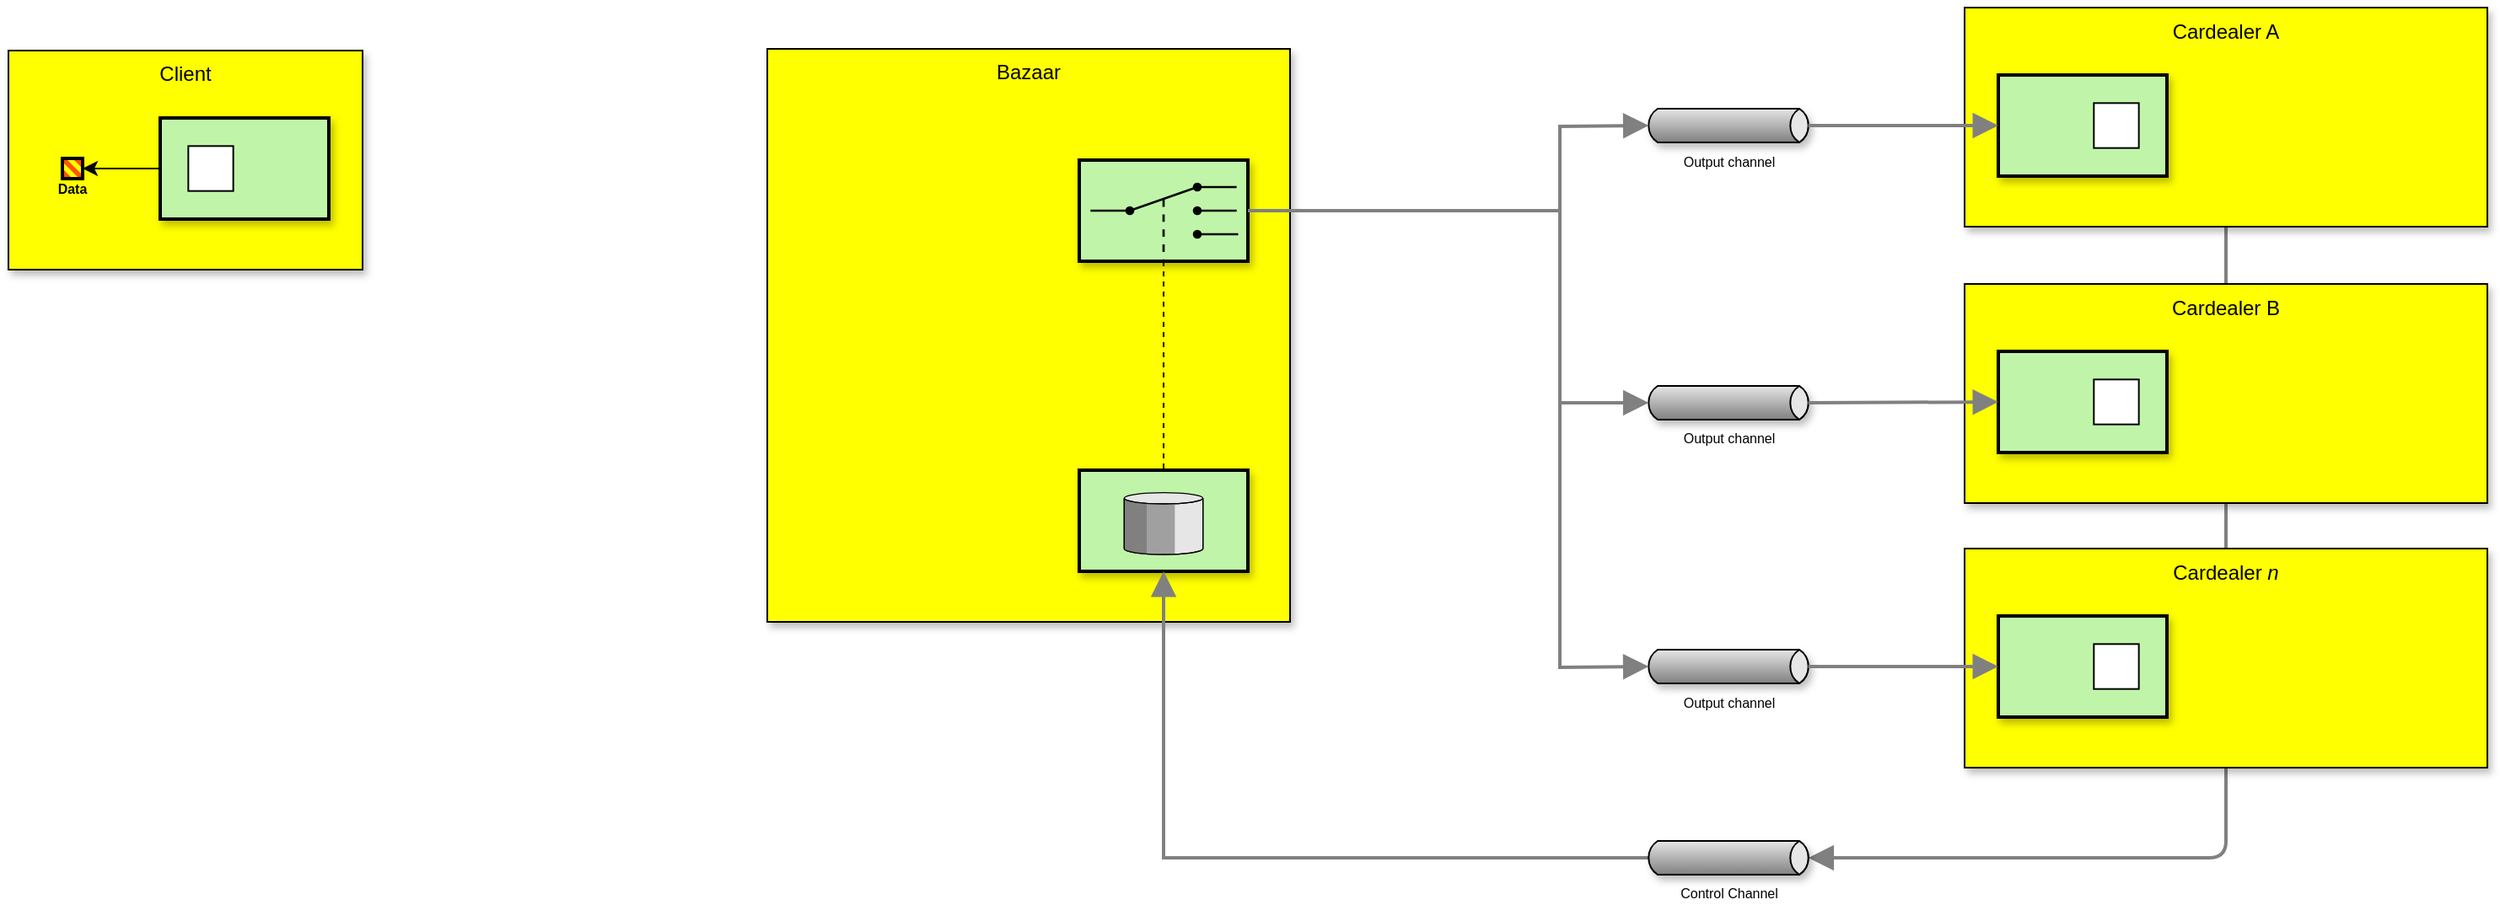 <mxfile version="10.5.2" type="device"><diagram id="vUIkzF6_i8L9vmRWqU7M" name="Page-1"><mxGraphModel dx="2434" dy="1177" grid="1" gridSize="10" guides="1" tooltips="1" connect="1" arrows="1" fold="1" page="0" pageScale="1" pageWidth="827" pageHeight="1169" math="0" shadow="0"><root><mxCell id="0"/><mxCell id="1" parent="0"/><mxCell id="Mn6RaP3FvcB8I4_bRsd--51" value="" style="edgeStyle=none;html=1;strokeColor=#808080;endArrow=block;endSize=10;dashed=0;verticalAlign=bottom;strokeWidth=2;shadow=0;exitX=0.5;exitY=1;exitDx=0;exitDy=0;entryX=1;entryY=0.5;entryDx=-2.7;entryDy=0;entryPerimeter=0;" parent="1" source="Mn6RaP3FvcB8I4_bRsd--6" target="Mn6RaP3FvcB8I4_bRsd--50" edge="1"><mxGeometry width="160" relative="1" as="geometry"><mxPoint x="120" y="560" as="sourcePoint"/><mxPoint x="280" y="560" as="targetPoint"/><Array as="points"><mxPoint x="1065" y="510"/></Array></mxGeometry></mxCell><mxCell id="Mn6RaP3FvcB8I4_bRsd--4" value="Client" style="rounded=0;whiteSpace=wrap;html=1;fillColor=#FFFF00;verticalAlign=top;shadow=1;" parent="1" vertex="1"><mxGeometry x="-250" y="31" width="210" height="130" as="geometry"/></mxCell><mxCell id="Mn6RaP3FvcB8I4_bRsd--20" style="edgeStyle=orthogonalEdgeStyle;rounded=0;orthogonalLoop=1;jettySize=auto;html=1;exitX=0;exitY=0.5;exitDx=0;exitDy=0;entryX=1;entryY=0.5;entryDx=0;entryDy=0;entryPerimeter=0;" parent="1" source="Mn6RaP3FvcB8I4_bRsd--1" target="Mn6RaP3FvcB8I4_bRsd--19" edge="1"><mxGeometry relative="1" as="geometry"/></mxCell><mxCell id="Mn6RaP3FvcB8I4_bRsd--1" value="" style="strokeWidth=2;dashed=0;align=center;fontSize=8;shape=rect;verticalLabelPosition=bottom;verticalAlign=top;fillColor=#c0f5a9;strokeColor=#000000;shadow=1;" parent="1" vertex="1"><mxGeometry x="-160" y="71" width="100" height="60" as="geometry"/></mxCell><mxCell id="Mn6RaP3FvcB8I4_bRsd--2" value="" style="strokeWidth=1;dashed=0;align=center;fontSize=8;shape=rect;fillColor=#ffffff;strokeColor=#000000;" parent="Mn6RaP3FvcB8I4_bRsd--1" vertex="1"><mxGeometry x="16.667" y="16.667" width="26.667" height="26.667" as="geometry"/></mxCell><mxCell id="Mn6RaP3FvcB8I4_bRsd--5" value="Bazaar" style="rounded=0;whiteSpace=wrap;html=1;fillColor=#FFFF00;verticalAlign=top;shadow=1;" parent="1" vertex="1"><mxGeometry x="200" y="30" width="310" height="340" as="geometry"/></mxCell><mxCell id="Mn6RaP3FvcB8I4_bRsd--6" value="Cardealer A" style="rounded=0;whiteSpace=wrap;html=1;fillColor=#FFFF00;verticalAlign=top;shadow=1;" parent="1" vertex="1"><mxGeometry x="910" y="5.5" width="310" height="130" as="geometry"/></mxCell><mxCell id="Mn6RaP3FvcB8I4_bRsd--16" value="" style="strokeWidth=2;outlineConnect=0;dashed=0;align=center;fontSize=8;verticalLabelPosition=bottom;verticalAlign=top;shape=mxgraph.eip.message_store;fillColor=#c0f5a9;strokeColor=#000000;shadow=1;" parent="1" vertex="1"><mxGeometry x="385" y="280" width="100" height="60" as="geometry"/></mxCell><mxCell id="Mn6RaP3FvcB8I4_bRsd--19" value="Data" style="strokeWidth=2;outlineConnect=0;dashed=0;align=center;fontSize=8;shape=mxgraph.eip.message_1;fillColor=#ff5500;strokeColor=#000000;fontStyle=1;verticalAlign=middle;labelPosition=center;verticalLabelPosition=bottom;" parent="1" vertex="1"><mxGeometry x="-218" y="95" width="12" height="12" as="geometry"/></mxCell><mxCell id="Mn6RaP3FvcB8I4_bRsd--22" value="" style="strokeWidth=2;dashed=0;align=center;fontSize=8;shape=rect;verticalLabelPosition=bottom;verticalAlign=top;fillColor=#c0f5a9;strokeColor=#000000;shadow=1;" parent="1" vertex="1"><mxGeometry x="930" y="45.5" width="100" height="60" as="geometry"/></mxCell><mxCell id="Mn6RaP3FvcB8I4_bRsd--23" value="" style="strokeWidth=1;dashed=0;align=center;fontSize=8;shape=rect;fillColor=#ffffff;strokeColor=#000000;" parent="Mn6RaP3FvcB8I4_bRsd--22" vertex="1"><mxGeometry x="56.667" y="16.667" width="26.667" height="26.667" as="geometry"/></mxCell><mxCell id="Mn6RaP3FvcB8I4_bRsd--25" style="edgeStyle=orthogonalEdgeStyle;rounded=0;orthogonalLoop=1;jettySize=auto;html=1;dashed=1;endArrow=none;endFill=0;" parent="1" source="Mn6RaP3FvcB8I4_bRsd--24" target="Mn6RaP3FvcB8I4_bRsd--16" edge="1"><mxGeometry relative="1" as="geometry"/></mxCell><mxCell id="Mn6RaP3FvcB8I4_bRsd--24" value="" style="strokeWidth=2;outlineConnect=0;dashed=0;align=center;fontSize=8;fillColor=#c0f5a9;verticalLabelPosition=bottom;verticalAlign=top;strokeColor=#000000;shape=mxgraph.eip.dynamic_router;shadow=1;" parent="1" vertex="1"><mxGeometry x="385" y="96" width="100" height="60" as="geometry"/></mxCell><mxCell id="Mn6RaP3FvcB8I4_bRsd--26" value="Cardealer B" style="rounded=0;whiteSpace=wrap;html=1;fillColor=#FFFF00;verticalAlign=top;shadow=1;" parent="1" vertex="1"><mxGeometry x="910" y="169.5" width="310" height="130" as="geometry"/></mxCell><mxCell id="Mn6RaP3FvcB8I4_bRsd--27" value="" style="strokeWidth=2;dashed=0;align=center;fontSize=8;shape=rect;verticalLabelPosition=bottom;verticalAlign=top;fillColor=#c0f5a9;strokeColor=#000000;shadow=1;" parent="1" vertex="1"><mxGeometry x="930" y="209.5" width="100" height="60" as="geometry"/></mxCell><mxCell id="Mn6RaP3FvcB8I4_bRsd--28" value="" style="strokeWidth=1;dashed=0;align=center;fontSize=8;shape=rect;fillColor=#ffffff;strokeColor=#000000;" parent="Mn6RaP3FvcB8I4_bRsd--27" vertex="1"><mxGeometry x="56.667" y="16.667" width="26.667" height="26.667" as="geometry"/></mxCell><mxCell id="Mn6RaP3FvcB8I4_bRsd--29" value="Cardealer &lt;i&gt;n&lt;/i&gt;" style="rounded=0;whiteSpace=wrap;html=1;fillColor=#FFFF00;verticalAlign=top;shadow=1;" parent="1" vertex="1"><mxGeometry x="910" y="326.5" width="310" height="130" as="geometry"/></mxCell><mxCell id="Mn6RaP3FvcB8I4_bRsd--30" value="" style="strokeWidth=2;dashed=0;align=center;fontSize=8;shape=rect;verticalLabelPosition=bottom;verticalAlign=top;fillColor=#c0f5a9;strokeColor=#000000;shadow=1;" parent="1" vertex="1"><mxGeometry x="930" y="366.5" width="100" height="60" as="geometry"/></mxCell><mxCell id="Mn6RaP3FvcB8I4_bRsd--31" value="" style="strokeWidth=1;dashed=0;align=center;fontSize=8;shape=rect;fillColor=#ffffff;strokeColor=#000000;" parent="Mn6RaP3FvcB8I4_bRsd--30" vertex="1"><mxGeometry x="56.667" y="16.667" width="26.667" height="26.667" as="geometry"/></mxCell><mxCell id="Mn6RaP3FvcB8I4_bRsd--40" value="Output channel" style="strokeWidth=1;outlineConnect=0;strokeColor=#000000;dashed=0;align=center;html=1;fontSize=8;shape=mxgraph.eip.messageChannel;verticalLabelPosition=bottom;labelBackgroundColor=#ffffff;verticalAlign=top;fillColor=#B0AFAF;shadow=1;" parent="1" vertex="1"><mxGeometry x="720" y="65.5" width="100" height="20" as="geometry"/></mxCell><mxCell id="Mn6RaP3FvcB8I4_bRsd--41" value="Output channel" style="strokeWidth=1;outlineConnect=0;strokeColor=#000000;dashed=0;align=center;html=1;fontSize=8;shape=mxgraph.eip.messageChannel;verticalLabelPosition=bottom;labelBackgroundColor=#ffffff;verticalAlign=top;fillColor=#B0AFAF;shadow=1;" parent="1" vertex="1"><mxGeometry x="720" y="230" width="100" height="20" as="geometry"/></mxCell><mxCell id="Mn6RaP3FvcB8I4_bRsd--42" value="Output channel" style="strokeWidth=1;outlineConnect=0;strokeColor=#000000;dashed=0;align=center;html=1;fontSize=8;shape=mxgraph.eip.messageChannel;verticalLabelPosition=bottom;labelBackgroundColor=#ffffff;verticalAlign=top;fillColor=#B0AFAF;shadow=1;" parent="1" vertex="1"><mxGeometry x="720" y="386.5" width="100" height="20" as="geometry"/></mxCell><mxCell id="Mn6RaP3FvcB8I4_bRsd--43" value="" style="edgeStyle=none;html=1;strokeColor=#808080;endArrow=block;endSize=10;dashed=0;verticalAlign=bottom;strokeWidth=2;exitX=1;exitY=0.5;exitDx=0;exitDy=0;exitPerimeter=0;entryX=0;entryY=0.5;entryDx=2.7;entryDy=0;entryPerimeter=0;rounded=0;" parent="1" source="Mn6RaP3FvcB8I4_bRsd--24" target="Mn6RaP3FvcB8I4_bRsd--41" edge="1"><mxGeometry width="160" relative="1" as="geometry"><mxPoint x="660" y="140" as="sourcePoint"/><mxPoint x="720" y="250" as="targetPoint"/><Array as="points"><mxPoint x="670" y="126"/><mxPoint x="670" y="240"/></Array></mxGeometry></mxCell><mxCell id="Mn6RaP3FvcB8I4_bRsd--45" value="" style="edgeStyle=none;html=1;strokeColor=#808080;endArrow=block;endSize=10;dashed=0;verticalAlign=bottom;strokeWidth=2;exitX=1;exitY=0.5;exitDx=0;exitDy=0;exitPerimeter=0;entryX=0;entryY=0.5;entryDx=2.7;entryDy=0;entryPerimeter=0;rounded=0;" parent="1" source="Mn6RaP3FvcB8I4_bRsd--24" target="Mn6RaP3FvcB8I4_bRsd--42" edge="1"><mxGeometry width="160" relative="1" as="geometry"><mxPoint x="510" y="510" as="sourcePoint"/><mxPoint x="670" y="510" as="targetPoint"/><Array as="points"><mxPoint x="670" y="126"/><mxPoint x="670" y="330"/><mxPoint x="670" y="397"/></Array></mxGeometry></mxCell><mxCell id="Mn6RaP3FvcB8I4_bRsd--46" value="" style="edgeStyle=none;html=1;strokeColor=#808080;endArrow=block;endSize=10;dashed=0;verticalAlign=bottom;strokeWidth=2;exitX=1;exitY=0.5;exitDx=0;exitDy=0;exitPerimeter=0;entryX=0;entryY=0.5;entryDx=2.7;entryDy=0;entryPerimeter=0;shadow=0;rounded=0;" parent="1" source="Mn6RaP3FvcB8I4_bRsd--24" target="Mn6RaP3FvcB8I4_bRsd--40" edge="1"><mxGeometry width="160" relative="1" as="geometry"><mxPoint x="560" y="490" as="sourcePoint"/><mxPoint x="720" y="490" as="targetPoint"/><Array as="points"><mxPoint x="670" y="126"/><mxPoint x="670" y="76"/></Array></mxGeometry></mxCell><mxCell id="Mn6RaP3FvcB8I4_bRsd--47" value="" style="edgeStyle=none;html=1;strokeColor=#808080;endArrow=block;endSize=10;dashed=0;verticalAlign=bottom;strokeWidth=2;shadow=0;entryX=0;entryY=0.5;entryDx=0;entryDy=0;exitX=1;exitY=0.5;exitDx=-2.7;exitDy=0;exitPerimeter=0;" parent="1" source="Mn6RaP3FvcB8I4_bRsd--42" target="Mn6RaP3FvcB8I4_bRsd--30" edge="1"><mxGeometry width="160" relative="1" as="geometry"><mxPoint x="10" y="490" as="sourcePoint"/><mxPoint x="170" y="490" as="targetPoint"/></mxGeometry></mxCell><mxCell id="Mn6RaP3FvcB8I4_bRsd--48" value="" style="edgeStyle=none;html=1;strokeColor=#808080;endArrow=block;endSize=10;dashed=0;verticalAlign=bottom;strokeWidth=2;shadow=0;entryX=0;entryY=0.5;entryDx=0;entryDy=0;exitX=1;exitY=0.5;exitDx=-2.7;exitDy=0;exitPerimeter=0;" parent="1" source="Mn6RaP3FvcB8I4_bRsd--41" target="Mn6RaP3FvcB8I4_bRsd--27" edge="1"><mxGeometry width="160" relative="1" as="geometry"><mxPoint x="10" y="480" as="sourcePoint"/><mxPoint x="170" y="480" as="targetPoint"/></mxGeometry></mxCell><mxCell id="Mn6RaP3FvcB8I4_bRsd--49" value="" style="edgeStyle=none;html=1;strokeColor=#808080;endArrow=block;endSize=10;dashed=0;verticalAlign=bottom;strokeWidth=2;shadow=0;entryX=0;entryY=0.5;entryDx=0;entryDy=0;exitX=1;exitY=0.5;exitDx=-2.7;exitDy=0;exitPerimeter=0;" parent="1" source="Mn6RaP3FvcB8I4_bRsd--40" target="Mn6RaP3FvcB8I4_bRsd--22" edge="1"><mxGeometry width="160" relative="1" as="geometry"><mxPoint x="10" y="480" as="sourcePoint"/><mxPoint x="170" y="480" as="targetPoint"/></mxGeometry></mxCell><mxCell id="Mn6RaP3FvcB8I4_bRsd--53" style="edgeStyle=orthogonalEdgeStyle;rounded=0;orthogonalLoop=1;jettySize=auto;html=1;exitX=0;exitY=0.5;exitDx=2.7;exitDy=0;exitPerimeter=0;shadow=0;endArrow=block;endFill=1;strokeColor=#808080;strokeWidth=2;endSize=10;" parent="1" source="Mn6RaP3FvcB8I4_bRsd--50" target="Mn6RaP3FvcB8I4_bRsd--16" edge="1"><mxGeometry relative="1" as="geometry"/></mxCell><mxCell id="Mn6RaP3FvcB8I4_bRsd--50" value="Control Channel" style="strokeWidth=1;outlineConnect=0;strokeColor=#000000;dashed=0;align=center;html=1;fontSize=8;shape=mxgraph.eip.messageChannel;verticalLabelPosition=bottom;labelBackgroundColor=#ffffff;verticalAlign=top;shadow=1;fillColor=#B0AFAF;" parent="1" vertex="1"><mxGeometry x="720" y="500" width="100" height="20" as="geometry"/></mxCell></root></mxGraphModel></diagram></mxfile>